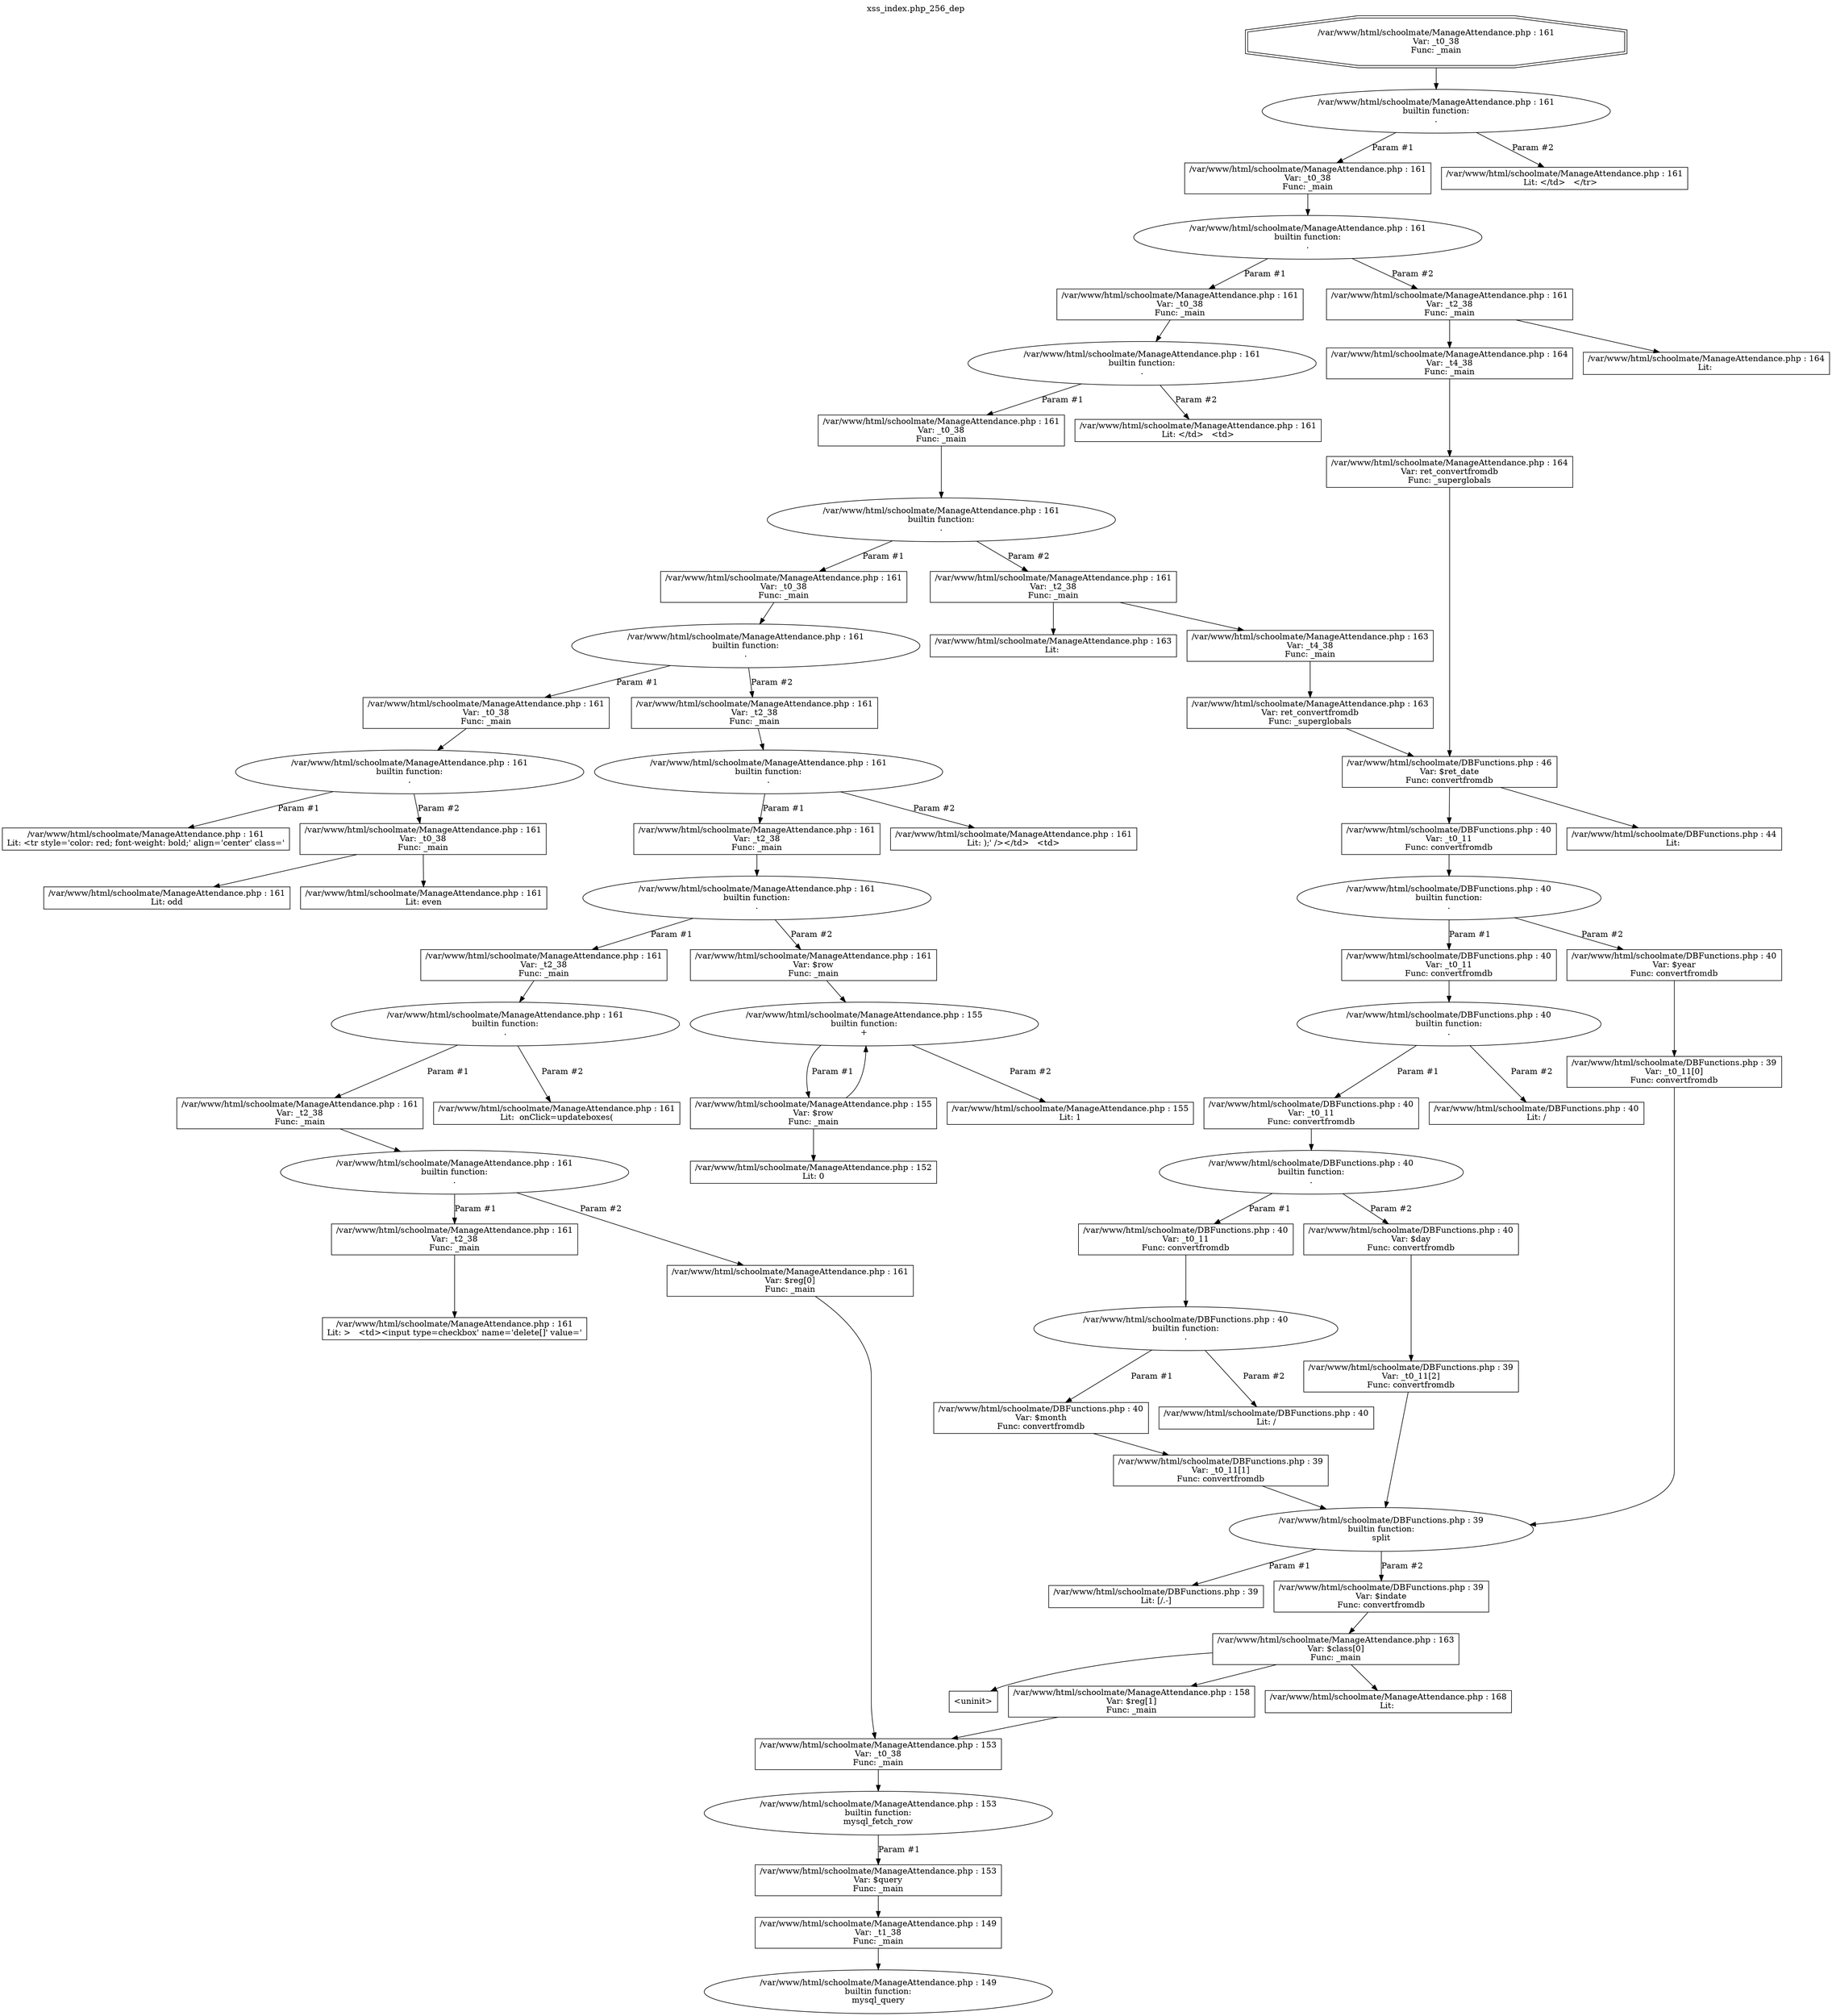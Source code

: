 digraph cfg {
  label="xss_index.php_256_dep";
  labelloc=t;
  n1 [shape=doubleoctagon, label="/var/www/html/schoolmate/ManageAttendance.php : 161\nVar: _t0_38\nFunc: _main\n"];
  n2 [shape=ellipse, label="/var/www/html/schoolmate/ManageAttendance.php : 161\nbuiltin function:\n.\n"];
  n3 [shape=box, label="/var/www/html/schoolmate/ManageAttendance.php : 161\nVar: _t0_38\nFunc: _main\n"];
  n4 [shape=ellipse, label="/var/www/html/schoolmate/ManageAttendance.php : 161\nbuiltin function:\n.\n"];
  n5 [shape=box, label="/var/www/html/schoolmate/ManageAttendance.php : 161\nVar: _t0_38\nFunc: _main\n"];
  n6 [shape=ellipse, label="/var/www/html/schoolmate/ManageAttendance.php : 161\nbuiltin function:\n.\n"];
  n7 [shape=box, label="/var/www/html/schoolmate/ManageAttendance.php : 161\nVar: _t0_38\nFunc: _main\n"];
  n8 [shape=ellipse, label="/var/www/html/schoolmate/ManageAttendance.php : 161\nbuiltin function:\n.\n"];
  n9 [shape=box, label="/var/www/html/schoolmate/ManageAttendance.php : 161\nVar: _t0_38\nFunc: _main\n"];
  n10 [shape=ellipse, label="/var/www/html/schoolmate/ManageAttendance.php : 161\nbuiltin function:\n.\n"];
  n11 [shape=box, label="/var/www/html/schoolmate/ManageAttendance.php : 161\nVar: _t0_38\nFunc: _main\n"];
  n12 [shape=ellipse, label="/var/www/html/schoolmate/ManageAttendance.php : 161\nbuiltin function:\n.\n"];
  n13 [shape=box, label="/var/www/html/schoolmate/ManageAttendance.php : 161\nLit: <tr style='color: red; font-weight: bold;' align='center' class='\n"];
  n14 [shape=box, label="/var/www/html/schoolmate/ManageAttendance.php : 161\nVar: _t0_38\nFunc: _main\n"];
  n15 [shape=box, label="/var/www/html/schoolmate/ManageAttendance.php : 161\nLit: odd\n"];
  n16 [shape=box, label="/var/www/html/schoolmate/ManageAttendance.php : 161\nLit: even\n"];
  n17 [shape=box, label="/var/www/html/schoolmate/ManageAttendance.php : 161\nVar: _t2_38\nFunc: _main\n"];
  n18 [shape=ellipse, label="/var/www/html/schoolmate/ManageAttendance.php : 161\nbuiltin function:\n.\n"];
  n19 [shape=box, label="/var/www/html/schoolmate/ManageAttendance.php : 161\nVar: _t2_38\nFunc: _main\n"];
  n20 [shape=ellipse, label="/var/www/html/schoolmate/ManageAttendance.php : 161\nbuiltin function:\n.\n"];
  n21 [shape=box, label="/var/www/html/schoolmate/ManageAttendance.php : 161\nVar: _t2_38\nFunc: _main\n"];
  n22 [shape=ellipse, label="/var/www/html/schoolmate/ManageAttendance.php : 161\nbuiltin function:\n.\n"];
  n23 [shape=box, label="/var/www/html/schoolmate/ManageAttendance.php : 161\nVar: _t2_38\nFunc: _main\n"];
  n24 [shape=ellipse, label="/var/www/html/schoolmate/ManageAttendance.php : 161\nbuiltin function:\n.\n"];
  n25 [shape=box, label="/var/www/html/schoolmate/ManageAttendance.php : 161\nVar: _t2_38\nFunc: _main\n"];
  n26 [shape=box, label="/var/www/html/schoolmate/ManageAttendance.php : 161\nLit: >   <td><input type=checkbox' name='delete[]' value='\n"];
  n27 [shape=box, label="/var/www/html/schoolmate/ManageAttendance.php : 161\nVar: $reg[0]\nFunc: _main\n"];
  n28 [shape=box, label="/var/www/html/schoolmate/ManageAttendance.php : 153\nVar: _t0_38\nFunc: _main\n"];
  n29 [shape=ellipse, label="/var/www/html/schoolmate/ManageAttendance.php : 153\nbuiltin function:\nmysql_fetch_row\n"];
  n30 [shape=box, label="/var/www/html/schoolmate/ManageAttendance.php : 153\nVar: $query\nFunc: _main\n"];
  n31 [shape=box, label="/var/www/html/schoolmate/ManageAttendance.php : 149\nVar: _t1_38\nFunc: _main\n"];
  n32 [shape=ellipse, label="/var/www/html/schoolmate/ManageAttendance.php : 149\nbuiltin function:\nmysql_query\n"];
  n33 [shape=box, label="/var/www/html/schoolmate/ManageAttendance.php : 161\nLit:  onClick=updateboxes(\n"];
  n34 [shape=box, label="/var/www/html/schoolmate/ManageAttendance.php : 161\nVar: $row\nFunc: _main\n"];
  n35 [shape=ellipse, label="/var/www/html/schoolmate/ManageAttendance.php : 155\nbuiltin function:\n+\n"];
  n36 [shape=box, label="/var/www/html/schoolmate/ManageAttendance.php : 155\nVar: $row\nFunc: _main\n"];
  n37 [shape=box, label="/var/www/html/schoolmate/ManageAttendance.php : 152\nLit: 0\n"];
  n38 [shape=box, label="/var/www/html/schoolmate/ManageAttendance.php : 155\nLit: 1\n"];
  n39 [shape=box, label="/var/www/html/schoolmate/ManageAttendance.php : 161\nLit: );' /></td>   <td>\n"];
  n40 [shape=box, label="/var/www/html/schoolmate/ManageAttendance.php : 161\nVar: _t2_38\nFunc: _main\n"];
  n41 [shape=box, label="/var/www/html/schoolmate/ManageAttendance.php : 163\nLit: \n"];
  n42 [shape=box, label="/var/www/html/schoolmate/ManageAttendance.php : 163\nVar: _t4_38\nFunc: _main\n"];
  n43 [shape=box, label="/var/www/html/schoolmate/ManageAttendance.php : 163\nVar: ret_convertfromdb\nFunc: _superglobals\n"];
  n44 [shape=box, label="/var/www/html/schoolmate/DBFunctions.php : 46\nVar: $ret_date\nFunc: convertfromdb\n"];
  n45 [shape=box, label="/var/www/html/schoolmate/DBFunctions.php : 40\nVar: _t0_11\nFunc: convertfromdb\n"];
  n46 [shape=ellipse, label="/var/www/html/schoolmate/DBFunctions.php : 40\nbuiltin function:\n.\n"];
  n47 [shape=box, label="/var/www/html/schoolmate/DBFunctions.php : 40\nVar: _t0_11\nFunc: convertfromdb\n"];
  n48 [shape=ellipse, label="/var/www/html/schoolmate/DBFunctions.php : 40\nbuiltin function:\n.\n"];
  n49 [shape=box, label="/var/www/html/schoolmate/DBFunctions.php : 40\nVar: _t0_11\nFunc: convertfromdb\n"];
  n50 [shape=ellipse, label="/var/www/html/schoolmate/DBFunctions.php : 40\nbuiltin function:\n.\n"];
  n51 [shape=box, label="/var/www/html/schoolmate/DBFunctions.php : 40\nVar: _t0_11\nFunc: convertfromdb\n"];
  n52 [shape=ellipse, label="/var/www/html/schoolmate/DBFunctions.php : 40\nbuiltin function:\n.\n"];
  n53 [shape=box, label="/var/www/html/schoolmate/DBFunctions.php : 40\nVar: $month\nFunc: convertfromdb\n"];
  n54 [shape=box, label="/var/www/html/schoolmate/DBFunctions.php : 39\nVar: _t0_11[1]\nFunc: convertfromdb\n"];
  n55 [shape=ellipse, label="/var/www/html/schoolmate/DBFunctions.php : 39\nbuiltin function:\nsplit\n"];
  n56 [shape=box, label="/var/www/html/schoolmate/DBFunctions.php : 39\nLit: [/.-]\n"];
  n57 [shape=box, label="/var/www/html/schoolmate/DBFunctions.php : 39\nVar: $indate\nFunc: convertfromdb\n"];
  n58 [shape=box, label="/var/www/html/schoolmate/ManageAttendance.php : 163\nVar: $class[0]\nFunc: _main\n"];
  n59 [shape=box, label="<uninit>"];
  n60 [shape=box, label="/var/www/html/schoolmate/ManageAttendance.php : 158\nVar: $reg[1]\nFunc: _main\n"];
  n61 [shape=box, label="/var/www/html/schoolmate/ManageAttendance.php : 168\nLit: \n"];
  n62 [shape=box, label="/var/www/html/schoolmate/DBFunctions.php : 40\nLit: /\n"];
  n63 [shape=box, label="/var/www/html/schoolmate/DBFunctions.php : 40\nVar: $day\nFunc: convertfromdb\n"];
  n64 [shape=box, label="/var/www/html/schoolmate/DBFunctions.php : 39\nVar: _t0_11[2]\nFunc: convertfromdb\n"];
  n65 [shape=box, label="/var/www/html/schoolmate/DBFunctions.php : 40\nLit: /\n"];
  n66 [shape=box, label="/var/www/html/schoolmate/DBFunctions.php : 40\nVar: $year\nFunc: convertfromdb\n"];
  n67 [shape=box, label="/var/www/html/schoolmate/DBFunctions.php : 39\nVar: _t0_11[0]\nFunc: convertfromdb\n"];
  n68 [shape=box, label="/var/www/html/schoolmate/DBFunctions.php : 44\nLit: \n"];
  n69 [shape=box, label="/var/www/html/schoolmate/ManageAttendance.php : 161\nLit: </td>   <td>\n"];
  n70 [shape=box, label="/var/www/html/schoolmate/ManageAttendance.php : 161\nVar: _t2_38\nFunc: _main\n"];
  n71 [shape=box, label="/var/www/html/schoolmate/ManageAttendance.php : 164\nVar: _t4_38\nFunc: _main\n"];
  n72 [shape=box, label="/var/www/html/schoolmate/ManageAttendance.php : 164\nVar: ret_convertfromdb\nFunc: _superglobals\n"];
  n73 [shape=box, label="/var/www/html/schoolmate/ManageAttendance.php : 164\nLit: \n"];
  n74 [shape=box, label="/var/www/html/schoolmate/ManageAttendance.php : 161\nLit: </td>   </tr>   \n"];
  n1 -> n2;
  n3 -> n4;
  n5 -> n6;
  n7 -> n8;
  n9 -> n10;
  n11 -> n12;
  n12 -> n13[label="Param #1"];
  n12 -> n14[label="Param #2"];
  n14 -> n15;
  n14 -> n16;
  n10 -> n11[label="Param #1"];
  n10 -> n17[label="Param #2"];
  n17 -> n18;
  n19 -> n20;
  n21 -> n22;
  n23 -> n24;
  n25 -> n26;
  n24 -> n25[label="Param #1"];
  n24 -> n27[label="Param #2"];
  n28 -> n29;
  n31 -> n32;
  n30 -> n31;
  n29 -> n30[label="Param #1"];
  n27 -> n28;
  n22 -> n23[label="Param #1"];
  n22 -> n33[label="Param #2"];
  n20 -> n21[label="Param #1"];
  n20 -> n34[label="Param #2"];
  n34 -> n35;
  n36 -> n37;
  n36 -> n35;
  n35 -> n36[label="Param #1"];
  n35 -> n38[label="Param #2"];
  n18 -> n19[label="Param #1"];
  n18 -> n39[label="Param #2"];
  n8 -> n9[label="Param #1"];
  n8 -> n40[label="Param #2"];
  n40 -> n41;
  n40 -> n42;
  n45 -> n46;
  n47 -> n48;
  n49 -> n50;
  n51 -> n52;
  n54 -> n55;
  n55 -> n56[label="Param #1"];
  n55 -> n57[label="Param #2"];
  n58 -> n59;
  n58 -> n60;
  n58 -> n61;
  n60 -> n28;
  n57 -> n58;
  n53 -> n54;
  n52 -> n53[label="Param #1"];
  n52 -> n62[label="Param #2"];
  n50 -> n51[label="Param #1"];
  n50 -> n63[label="Param #2"];
  n64 -> n55;
  n63 -> n64;
  n48 -> n49[label="Param #1"];
  n48 -> n65[label="Param #2"];
  n46 -> n47[label="Param #1"];
  n46 -> n66[label="Param #2"];
  n67 -> n55;
  n66 -> n67;
  n44 -> n45;
  n44 -> n68;
  n43 -> n44;
  n42 -> n43;
  n6 -> n7[label="Param #1"];
  n6 -> n69[label="Param #2"];
  n4 -> n5[label="Param #1"];
  n4 -> n70[label="Param #2"];
  n72 -> n44;
  n71 -> n72;
  n70 -> n71;
  n70 -> n73;
  n2 -> n3[label="Param #1"];
  n2 -> n74[label="Param #2"];
}
